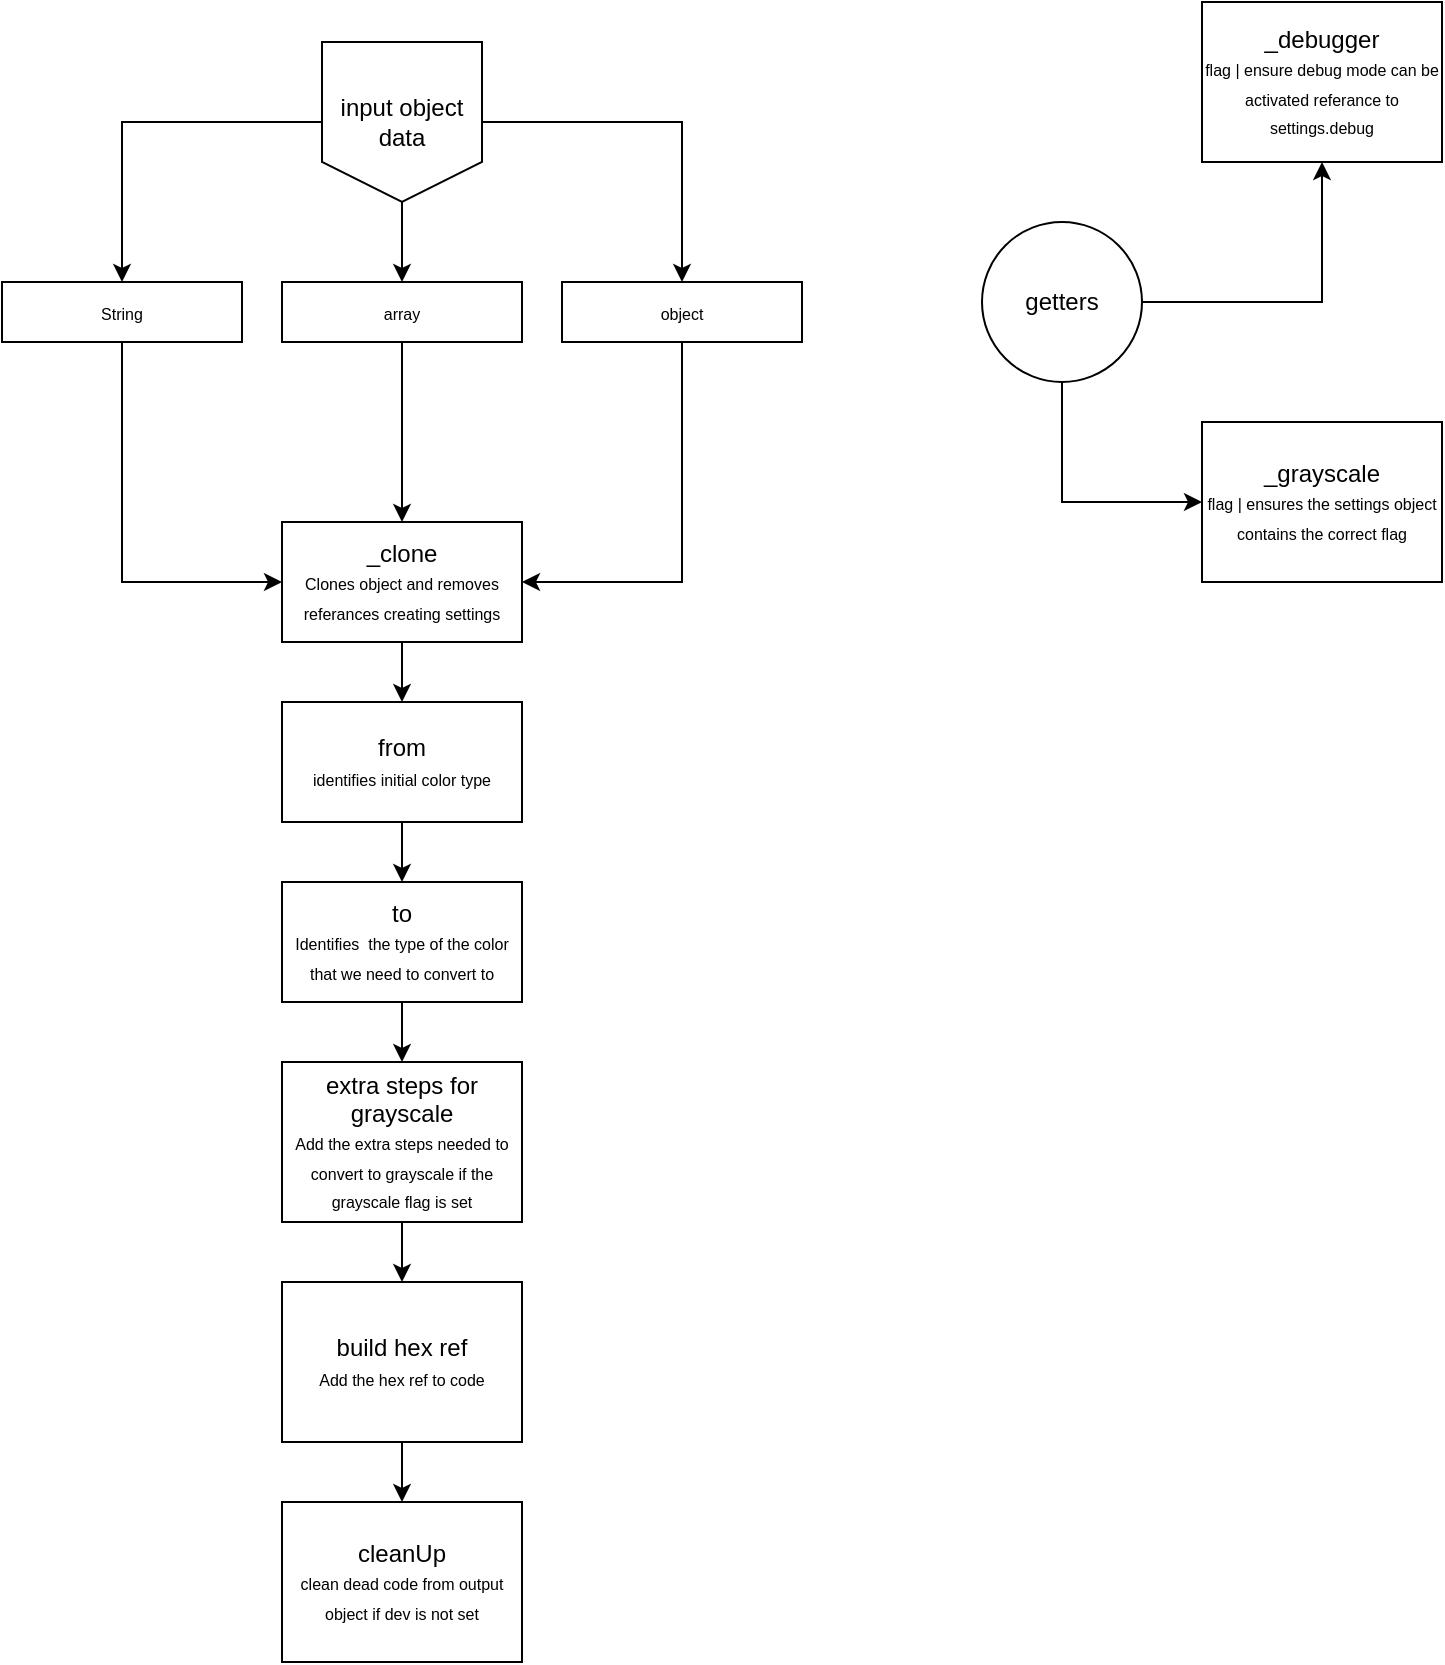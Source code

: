 <mxfile version="13.1.3" pages="3">
    <diagram id="6hGFLwfOUW9BJ-s0fimq" name="Page-1">
        <mxGraphModel dx="1237" dy="807" grid="1" gridSize="10" guides="1" tooltips="1" connect="1" arrows="1" fold="1" page="1" pageScale="1" pageWidth="827" pageHeight="1169" math="0" shadow="0">
            <root>
                <mxCell id="0"/>
                <mxCell id="1" parent="0"/>
                <mxCell id="20" style="edgeStyle=orthogonalEdgeStyle;rounded=0;orthogonalLoop=1;jettySize=auto;html=1;exitX=0.5;exitY=1;exitDx=0;exitDy=0;" parent="1" source="2" target="5" edge="1">
                    <mxGeometry relative="1" as="geometry">
                        <Array as="points">
                            <mxPoint x="130" y="300"/>
                        </Array>
                    </mxGeometry>
                </mxCell>
                <mxCell id="2" value="&lt;font style=&quot;font-size: 8px&quot;&gt;String&lt;/font&gt;" style="whiteSpace=wrap;html=1;" parent="1" vertex="1">
                    <mxGeometry x="70" y="150" width="120" height="30" as="geometry"/>
                </mxCell>
                <mxCell id="36" style="edgeStyle=orthogonalEdgeStyle;rounded=0;orthogonalLoop=1;jettySize=auto;html=1;entryX=0.5;entryY=0;entryDx=0;entryDy=0;" parent="1" source="5" target="28" edge="1">
                    <mxGeometry relative="1" as="geometry"/>
                </mxCell>
                <mxCell id="5" value="_clone&lt;br&gt;&lt;font style=&quot;font-size: 8px&quot;&gt;Clones object and removes referances creating settings&lt;/font&gt;" style="rounded=0;whiteSpace=wrap;html=1;" parent="1" vertex="1">
                    <mxGeometry x="210" y="270" width="120" height="60" as="geometry"/>
                </mxCell>
                <mxCell id="21" style="edgeStyle=orthogonalEdgeStyle;rounded=0;orthogonalLoop=1;jettySize=auto;html=1;" parent="1" source="14" target="5" edge="1">
                    <mxGeometry relative="1" as="geometry"/>
                </mxCell>
                <mxCell id="14" value="&lt;font style=&quot;font-size: 8px&quot;&gt;array&lt;/font&gt;" style="whiteSpace=wrap;html=1;" parent="1" vertex="1">
                    <mxGeometry x="210" y="150" width="120" height="30" as="geometry"/>
                </mxCell>
                <mxCell id="22" style="edgeStyle=orthogonalEdgeStyle;rounded=0;orthogonalLoop=1;jettySize=auto;html=1;entryX=1;entryY=0.5;entryDx=0;entryDy=0;" parent="1" source="15" target="5" edge="1">
                    <mxGeometry relative="1" as="geometry">
                        <Array as="points">
                            <mxPoint x="410" y="300"/>
                        </Array>
                    </mxGeometry>
                </mxCell>
                <mxCell id="15" value="&lt;font style=&quot;font-size: 8px&quot;&gt;object&lt;/font&gt;" style="whiteSpace=wrap;html=1;" parent="1" vertex="1">
                    <mxGeometry x="350" y="150" width="120" height="30" as="geometry"/>
                </mxCell>
                <mxCell id="17" style="edgeStyle=orthogonalEdgeStyle;rounded=0;orthogonalLoop=1;jettySize=auto;html=1;" parent="1" source="16" target="2" edge="1">
                    <mxGeometry relative="1" as="geometry"/>
                </mxCell>
                <mxCell id="18" style="edgeStyle=orthogonalEdgeStyle;rounded=0;orthogonalLoop=1;jettySize=auto;html=1;" parent="1" source="16" target="14" edge="1">
                    <mxGeometry relative="1" as="geometry"/>
                </mxCell>
                <mxCell id="19" style="edgeStyle=orthogonalEdgeStyle;rounded=0;orthogonalLoop=1;jettySize=auto;html=1;" parent="1" source="16" target="15" edge="1">
                    <mxGeometry relative="1" as="geometry"/>
                </mxCell>
                <mxCell id="16" value="input object data" style="shape=offPageConnector;whiteSpace=wrap;html=1;size=0.25;" parent="1" vertex="1">
                    <mxGeometry x="230" y="30" width="80" height="80" as="geometry"/>
                </mxCell>
                <mxCell id="45" style="edgeStyle=orthogonalEdgeStyle;rounded=0;orthogonalLoop=1;jettySize=auto;html=1;" parent="1" source="25" target="29" edge="1">
                    <mxGeometry relative="1" as="geometry"/>
                </mxCell>
                <mxCell id="46" style="edgeStyle=orthogonalEdgeStyle;rounded=0;orthogonalLoop=1;jettySize=auto;html=1;" parent="1" source="25" target="33" edge="1">
                    <mxGeometry relative="1" as="geometry">
                        <Array as="points">
                            <mxPoint x="600" y="260"/>
                        </Array>
                    </mxGeometry>
                </mxCell>
                <mxCell id="25" value="getters" style="ellipse;whiteSpace=wrap;html=1;aspect=fixed;" parent="1" vertex="1">
                    <mxGeometry x="560" y="120" width="80" height="80" as="geometry"/>
                </mxCell>
                <mxCell id="37" style="edgeStyle=orthogonalEdgeStyle;rounded=0;orthogonalLoop=1;jettySize=auto;html=1;" parent="1" source="28" target="35" edge="1">
                    <mxGeometry relative="1" as="geometry"/>
                </mxCell>
                <mxCell id="28" value="from&lt;br&gt;&lt;font style=&quot;font-size: 8px&quot;&gt;identifies initial color type&lt;/font&gt;" style="rounded=0;whiteSpace=wrap;html=1;" parent="1" vertex="1">
                    <mxGeometry x="210" y="360" width="120" height="60" as="geometry"/>
                </mxCell>
                <mxCell id="29" value="_debugger&lt;br&gt;&lt;font style=&quot;font-size: 8px&quot;&gt;flag | ensure debug mode can be activated referance to settings.debug&lt;/font&gt;" style="rounded=0;whiteSpace=wrap;html=1;" parent="1" vertex="1">
                    <mxGeometry x="670" y="10" width="120" height="80" as="geometry"/>
                </mxCell>
                <mxCell id="33" value="_grayscale&lt;br&gt;&lt;span style=&quot;font-size: 8px&quot;&gt;flag | ensures the settings object contains the correct flag&lt;/span&gt;" style="rounded=0;whiteSpace=wrap;html=1;" parent="1" vertex="1">
                    <mxGeometry x="670" y="220" width="120" height="80" as="geometry"/>
                </mxCell>
                <mxCell id="40" style="edgeStyle=orthogonalEdgeStyle;rounded=0;orthogonalLoop=1;jettySize=auto;html=1;entryX=0.5;entryY=0;entryDx=0;entryDy=0;" parent="1" source="35" target="39" edge="1">
                    <mxGeometry relative="1" as="geometry"/>
                </mxCell>
                <mxCell id="35" value="to&lt;br&gt;&lt;font style=&quot;font-size: 8px&quot;&gt;Identifies&amp;nbsp; the type of the color that we need to convert to&lt;/font&gt;" style="rounded=0;whiteSpace=wrap;html=1;" parent="1" vertex="1">
                    <mxGeometry x="210" y="450" width="120" height="60" as="geometry"/>
                </mxCell>
                <mxCell id="43" style="edgeStyle=orthogonalEdgeStyle;rounded=0;orthogonalLoop=1;jettySize=auto;html=1;entryX=0.5;entryY=0;entryDx=0;entryDy=0;" parent="1" source="39" target="42" edge="1">
                    <mxGeometry relative="1" as="geometry"/>
                </mxCell>
                <mxCell id="39" value="extra steps for grayscale&lt;br&gt;&lt;font style=&quot;font-size: 8px&quot;&gt;Add the extra steps needed to convert to grayscale if the grayscale flag is set&lt;/font&gt;" style="rounded=0;whiteSpace=wrap;html=1;" parent="1" vertex="1">
                    <mxGeometry x="210" y="540" width="120" height="80" as="geometry"/>
                </mxCell>
                <mxCell id="41" value="cleanUp&lt;br&gt;&lt;font style=&quot;font-size: 8px&quot;&gt;clean dead code from output object if dev is not set&lt;/font&gt;" style="rounded=0;whiteSpace=wrap;html=1;" parent="1" vertex="1">
                    <mxGeometry x="210" y="760" width="120" height="80" as="geometry"/>
                </mxCell>
                <mxCell id="44" style="edgeStyle=orthogonalEdgeStyle;rounded=0;orthogonalLoop=1;jettySize=auto;html=1;entryX=0.5;entryY=0;entryDx=0;entryDy=0;" parent="1" source="42" target="41" edge="1">
                    <mxGeometry relative="1" as="geometry"/>
                </mxCell>
                <mxCell id="42" value="&lt;font&gt;build hex ref&lt;br&gt;&lt;/font&gt;&lt;font style=&quot;font-size: 8px&quot;&gt;Add the hex ref to code&lt;/font&gt;" style="rounded=0;whiteSpace=wrap;html=1;" parent="1" vertex="1">
                    <mxGeometry x="210" y="650" width="120" height="80" as="geometry"/>
                </mxCell>
            </root>
        </mxGraphModel>
    </diagram>
    <diagram id="TbDlYRVojkHDhgm6UOZG" name="conversion match">
        <mxGraphModel dx="2064" dy="1976" grid="1" gridSize="10" guides="1" tooltips="1" connect="1" arrows="1" fold="1" page="1" pageScale="1" pageWidth="827" pageHeight="1169" math="0" shadow="0">
            <root>
                <mxCell id="fShRyl8vDvAT3IR87lhu-0"/>
                <mxCell id="fShRyl8vDvAT3IR87lhu-1" parent="fShRyl8vDvAT3IR87lhu-0"/>
                <mxCell id="fShRyl8vDvAT3IR87lhu-56" style="edgeStyle=orthogonalEdgeStyle;rounded=0;orthogonalLoop=1;jettySize=auto;html=1;entryX=0.25;entryY=1;entryDx=0;entryDy=0;" edge="1" parent="fShRyl8vDvAT3IR87lhu-1" source="fShRyl8vDvAT3IR87lhu-3" target="fShRyl8vDvAT3IR87lhu-25">
                    <mxGeometry relative="1" as="geometry">
                        <Array as="points">
                            <mxPoint x="100" y="60"/>
                            <mxPoint x="100" y="60"/>
                        </Array>
                    </mxGeometry>
                </mxCell>
                <mxCell id="fShRyl8vDvAT3IR87lhu-57" style="edgeStyle=orthogonalEdgeStyle;rounded=0;orthogonalLoop=1;jettySize=auto;html=1;entryX=0;entryY=0.25;entryDx=0;entryDy=0;" edge="1" parent="fShRyl8vDvAT3IR87lhu-1" source="fShRyl8vDvAT3IR87lhu-3" target="fShRyl8vDvAT3IR87lhu-22">
                    <mxGeometry relative="1" as="geometry">
                        <Array as="points">
                            <mxPoint x="270" y="100"/>
                            <mxPoint x="270" y="120"/>
                        </Array>
                    </mxGeometry>
                </mxCell>
                <mxCell id="fShRyl8vDvAT3IR87lhu-58" style="edgeStyle=orthogonalEdgeStyle;rounded=0;orthogonalLoop=1;jettySize=auto;html=1;entryX=1;entryY=0.25;entryDx=0;entryDy=0;exitX=0;exitY=0;exitDx=0;exitDy=0;" edge="1" parent="fShRyl8vDvAT3IR87lhu-1" source="fShRyl8vDvAT3IR87lhu-3" target="fShRyl8vDvAT3IR87lhu-28">
                    <mxGeometry relative="1" as="geometry"/>
                </mxCell>
                <mxCell id="fShRyl8vDvAT3IR87lhu-59" style="edgeStyle=orthogonalEdgeStyle;rounded=0;orthogonalLoop=1;jettySize=auto;html=1;entryX=1;entryY=0.25;entryDx=0;entryDy=0;" edge="1" parent="fShRyl8vDvAT3IR87lhu-1" source="fShRyl8vDvAT3IR87lhu-3" target="fShRyl8vDvAT3IR87lhu-16">
                    <mxGeometry relative="1" as="geometry">
                        <Array as="points">
                            <mxPoint x="45" y="140"/>
                            <mxPoint x="45" y="350"/>
                        </Array>
                    </mxGeometry>
                </mxCell>
                <mxCell id="fShRyl8vDvAT3IR87lhu-61" style="edgeStyle=orthogonalEdgeStyle;rounded=0;orthogonalLoop=1;jettySize=auto;html=1;entryX=0;entryY=0.75;entryDx=0;entryDy=0;" edge="1" parent="fShRyl8vDvAT3IR87lhu-1" source="fShRyl8vDvAT3IR87lhu-3" target="fShRyl8vDvAT3IR87lhu-10">
                    <mxGeometry relative="1" as="geometry">
                        <Array as="points">
                            <mxPoint x="140" y="580"/>
                        </Array>
                    </mxGeometry>
                </mxCell>
                <mxCell id="fShRyl8vDvAT3IR87lhu-3" value="RGB" style="whiteSpace=wrap;html=1;aspect=fixed;" vertex="1" parent="fShRyl8vDvAT3IR87lhu-1">
                    <mxGeometry x="80" y="80" width="80" height="80" as="geometry"/>
                </mxCell>
                <mxCell id="fShRyl8vDvAT3IR87lhu-15" style="edgeStyle=orthogonalEdgeStyle;rounded=0;orthogonalLoop=1;jettySize=auto;html=1;entryX=0.5;entryY=1;entryDx=0;entryDy=0;" edge="1" parent="fShRyl8vDvAT3IR87lhu-1" source="fShRyl8vDvAT3IR87lhu-5" target="fShRyl8vDvAT3IR87lhu-3">
                    <mxGeometry relative="1" as="geometry"/>
                </mxCell>
                <mxCell id="fShRyl8vDvAT3IR87lhu-5" value="cmyk" style="whiteSpace=wrap;html=1;aspect=fixed;" vertex="1" parent="fShRyl8vDvAT3IR87lhu-1">
                    <mxGeometry x="80" y="330" width="80" height="80" as="geometry"/>
                </mxCell>
                <mxCell id="fShRyl8vDvAT3IR87lhu-43" style="edgeStyle=orthogonalEdgeStyle;rounded=0;orthogonalLoop=1;jettySize=auto;html=1;entryX=1;entryY=0.5;entryDx=0;entryDy=0;" edge="1" parent="fShRyl8vDvAT3IR87lhu-1" source="fShRyl8vDvAT3IR87lhu-10" target="fShRyl8vDvAT3IR87lhu-39">
                    <mxGeometry relative="1" as="geometry">
                        <Array as="points">
                            <mxPoint x="330" y="560"/>
                            <mxPoint x="330" y="410"/>
                        </Array>
                    </mxGeometry>
                </mxCell>
                <mxCell id="fShRyl8vDvAT3IR87lhu-44" style="edgeStyle=orthogonalEdgeStyle;rounded=0;orthogonalLoop=1;jettySize=auto;html=1;" edge="1" parent="fShRyl8vDvAT3IR87lhu-1" source="fShRyl8vDvAT3IR87lhu-10" target="fShRyl8vDvAT3IR87lhu-38">
                    <mxGeometry relative="1" as="geometry">
                        <Array as="points">
                            <mxPoint x="375" y="580"/>
                            <mxPoint x="375" y="490"/>
                        </Array>
                    </mxGeometry>
                </mxCell>
                <mxCell id="fShRyl8vDvAT3IR87lhu-45" style="edgeStyle=orthogonalEdgeStyle;rounded=0;orthogonalLoop=1;jettySize=auto;html=1;entryX=0.25;entryY=1;entryDx=0;entryDy=0;" edge="1" parent="fShRyl8vDvAT3IR87lhu-1" source="fShRyl8vDvAT3IR87lhu-10" target="fShRyl8vDvAT3IR87lhu-3">
                    <mxGeometry relative="1" as="geometry"/>
                </mxCell>
                <mxCell id="fShRyl8vDvAT3IR87lhu-46" style="edgeStyle=orthogonalEdgeStyle;rounded=0;orthogonalLoop=1;jettySize=auto;html=1;entryX=0.25;entryY=1;entryDx=0;entryDy=0;" edge="1" parent="fShRyl8vDvAT3IR87lhu-1" source="fShRyl8vDvAT3IR87lhu-10" target="fShRyl8vDvAT3IR87lhu-39">
                    <mxGeometry relative="1" as="geometry">
                        <Array as="points">
                            <mxPoint x="250" y="500"/>
                            <mxPoint x="250" y="500"/>
                        </Array>
                    </mxGeometry>
                </mxCell>
                <mxCell id="fShRyl8vDvAT3IR87lhu-49" style="edgeStyle=orthogonalEdgeStyle;rounded=0;orthogonalLoop=1;jettySize=auto;html=1;entryX=1;entryY=0.75;entryDx=0;entryDy=0;" edge="1" parent="fShRyl8vDvAT3IR87lhu-1" source="fShRyl8vDvAT3IR87lhu-10" target="fShRyl8vDvAT3IR87lhu-3">
                    <mxGeometry relative="1" as="geometry">
                        <Array as="points">
                            <mxPoint x="195" y="540"/>
                            <mxPoint x="195" y="140"/>
                        </Array>
                    </mxGeometry>
                </mxCell>
                <mxCell id="fShRyl8vDvAT3IR87lhu-10" value="LAB" style="whiteSpace=wrap;html=1;aspect=fixed;" vertex="1" parent="fShRyl8vDvAT3IR87lhu-1">
                    <mxGeometry x="230" y="520" width="80" height="80" as="geometry"/>
                </mxCell>
                <mxCell id="fShRyl8vDvAT3IR87lhu-17" style="edgeStyle=orthogonalEdgeStyle;rounded=0;orthogonalLoop=1;jettySize=auto;html=1;" edge="1" parent="fShRyl8vDvAT3IR87lhu-1" source="fShRyl8vDvAT3IR87lhu-16" target="fShRyl8vDvAT3IR87lhu-5">
                    <mxGeometry relative="1" as="geometry"/>
                </mxCell>
                <mxCell id="fShRyl8vDvAT3IR87lhu-18" style="edgeStyle=orthogonalEdgeStyle;rounded=0;orthogonalLoop=1;jettySize=auto;html=1;entryX=0;entryY=0.5;entryDx=0;entryDy=0;" edge="1" parent="fShRyl8vDvAT3IR87lhu-1" source="fShRyl8vDvAT3IR87lhu-16" target="fShRyl8vDvAT3IR87lhu-3">
                    <mxGeometry relative="1" as="geometry">
                        <Array as="points">
                            <mxPoint x="-10" y="120"/>
                        </Array>
                    </mxGeometry>
                </mxCell>
                <mxCell id="fShRyl8vDvAT3IR87lhu-21" style="edgeStyle=orthogonalEdgeStyle;rounded=0;orthogonalLoop=1;jettySize=auto;html=1;" edge="1" parent="fShRyl8vDvAT3IR87lhu-1" source="fShRyl8vDvAT3IR87lhu-16" target="fShRyl8vDvAT3IR87lhu-20">
                    <mxGeometry relative="1" as="geometry"/>
                </mxCell>
                <mxCell id="fShRyl8vDvAT3IR87lhu-16" value="grayscale" style="whiteSpace=wrap;html=1;aspect=fixed;" vertex="1" parent="fShRyl8vDvAT3IR87lhu-1">
                    <mxGeometry x="-70" y="330" width="80" height="80" as="geometry"/>
                </mxCell>
                <mxCell id="fShRyl8vDvAT3IR87lhu-20" value="W" style="whiteSpace=wrap;html=1;aspect=fixed;" vertex="1" parent="fShRyl8vDvAT3IR87lhu-1">
                    <mxGeometry x="-70" y="520" width="80" height="80" as="geometry"/>
                </mxCell>
                <mxCell id="fShRyl8vDvAT3IR87lhu-22" value="RGBA" style="whiteSpace=wrap;html=1;aspect=fixed;" vertex="1" parent="fShRyl8vDvAT3IR87lhu-1">
                    <mxGeometry x="300" y="100" width="80" height="80" as="geometry"/>
                </mxCell>
                <mxCell id="fShRyl8vDvAT3IR87lhu-26" style="edgeStyle=orthogonalEdgeStyle;rounded=0;orthogonalLoop=1;jettySize=auto;html=1;entryX=0;entryY=0.5;entryDx=0;entryDy=0;" edge="1" parent="fShRyl8vDvAT3IR87lhu-1" source="fShRyl8vDvAT3IR87lhu-23" target="fShRyl8vDvAT3IR87lhu-25">
                    <mxGeometry relative="1" as="geometry"/>
                </mxCell>
                <mxCell id="fShRyl8vDvAT3IR87lhu-23" value="Hex3" style="whiteSpace=wrap;html=1;aspect=fixed;" vertex="1" parent="fShRyl8vDvAT3IR87lhu-1">
                    <mxGeometry x="-130" y="-100" width="80" height="80" as="geometry"/>
                </mxCell>
                <mxCell id="fShRyl8vDvAT3IR87lhu-37" style="edgeStyle=orthogonalEdgeStyle;rounded=0;orthogonalLoop=1;jettySize=auto;html=1;entryX=1;entryY=0.5;entryDx=0;entryDy=0;" edge="1" parent="fShRyl8vDvAT3IR87lhu-1" source="fShRyl8vDvAT3IR87lhu-24" target="fShRyl8vDvAT3IR87lhu-3">
                    <mxGeometry relative="1" as="geometry">
                        <Array as="points">
                            <mxPoint x="230" y="270"/>
                            <mxPoint x="230" y="120"/>
                        </Array>
                    </mxGeometry>
                </mxCell>
                <mxCell id="fShRyl8vDvAT3IR87lhu-24" value="HTML" style="whiteSpace=wrap;html=1;aspect=fixed;" vertex="1" parent="fShRyl8vDvAT3IR87lhu-1">
                    <mxGeometry x="300" y="230" width="80" height="80" as="geometry"/>
                </mxCell>
                <mxCell id="fShRyl8vDvAT3IR87lhu-27" style="edgeStyle=orthogonalEdgeStyle;rounded=0;orthogonalLoop=1;jettySize=auto;html=1;entryX=1;entryY=0.75;entryDx=0;entryDy=0;" edge="1" parent="fShRyl8vDvAT3IR87lhu-1" source="fShRyl8vDvAT3IR87lhu-25" target="fShRyl8vDvAT3IR87lhu-23">
                    <mxGeometry relative="1" as="geometry">
                        <Array as="points">
                            <mxPoint x="50" y="-40"/>
                            <mxPoint x="50" y="-40"/>
                        </Array>
                    </mxGeometry>
                </mxCell>
                <mxCell id="fShRyl8vDvAT3IR87lhu-30" style="edgeStyle=orthogonalEdgeStyle;rounded=0;orthogonalLoop=1;jettySize=auto;html=1;" edge="1" parent="fShRyl8vDvAT3IR87lhu-1" source="fShRyl8vDvAT3IR87lhu-25" target="fShRyl8vDvAT3IR87lhu-29">
                    <mxGeometry relative="1" as="geometry"/>
                </mxCell>
                <mxCell id="fShRyl8vDvAT3IR87lhu-32" style="edgeStyle=orthogonalEdgeStyle;rounded=0;orthogonalLoop=1;jettySize=auto;html=1;entryX=0.5;entryY=0;entryDx=0;entryDy=0;" edge="1" parent="fShRyl8vDvAT3IR87lhu-1" source="fShRyl8vDvAT3IR87lhu-25" target="fShRyl8vDvAT3IR87lhu-3">
                    <mxGeometry relative="1" as="geometry"/>
                </mxCell>
                <mxCell id="fShRyl8vDvAT3IR87lhu-25" value="Hex6" style="whiteSpace=wrap;html=1;aspect=fixed;" vertex="1" parent="fShRyl8vDvAT3IR87lhu-1">
                    <mxGeometry x="80" y="-100" width="80" height="80" as="geometry"/>
                </mxCell>
                <mxCell id="fShRyl8vDvAT3IR87lhu-35" style="edgeStyle=orthogonalEdgeStyle;rounded=0;orthogonalLoop=1;jettySize=auto;html=1;entryX=0;entryY=0.25;entryDx=0;entryDy=0;" edge="1" parent="fShRyl8vDvAT3IR87lhu-1" source="fShRyl8vDvAT3IR87lhu-28" target="fShRyl8vDvAT3IR87lhu-3">
                    <mxGeometry relative="1" as="geometry"/>
                </mxCell>
                <mxCell id="fShRyl8vDvAT3IR87lhu-36" style="edgeStyle=orthogonalEdgeStyle;rounded=0;orthogonalLoop=1;jettySize=auto;html=1;entryX=0;entryY=0.5;entryDx=0;entryDy=0;" edge="1" parent="fShRyl8vDvAT3IR87lhu-1" source="fShRyl8vDvAT3IR87lhu-28" target="fShRyl8vDvAT3IR87lhu-20">
                    <mxGeometry relative="1" as="geometry">
                        <Array as="points">
                            <mxPoint x="-150" y="560"/>
                        </Array>
                    </mxGeometry>
                </mxCell>
                <mxCell id="fShRyl8vDvAT3IR87lhu-28" value="HSL" style="whiteSpace=wrap;html=1;aspect=fixed;" vertex="1" parent="fShRyl8vDvAT3IR87lhu-1">
                    <mxGeometry x="-190" y="30" width="80" height="80" as="geometry"/>
                </mxCell>
                <mxCell id="fShRyl8vDvAT3IR87lhu-33" style="edgeStyle=orthogonalEdgeStyle;rounded=0;orthogonalLoop=1;jettySize=auto;html=1;entryX=1;entryY=0;entryDx=0;entryDy=0;" edge="1" parent="fShRyl8vDvAT3IR87lhu-1" source="fShRyl8vDvAT3IR87lhu-29" target="fShRyl8vDvAT3IR87lhu-3">
                    <mxGeometry relative="1" as="geometry">
                        <Array as="points">
                            <mxPoint x="250" y="80"/>
                        </Array>
                    </mxGeometry>
                </mxCell>
                <mxCell id="fShRyl8vDvAT3IR87lhu-34" style="edgeStyle=orthogonalEdgeStyle;rounded=0;orthogonalLoop=1;jettySize=auto;html=1;entryX=0.5;entryY=0;entryDx=0;entryDy=0;" edge="1" parent="fShRyl8vDvAT3IR87lhu-1" source="fShRyl8vDvAT3IR87lhu-29" target="fShRyl8vDvAT3IR87lhu-22">
                    <mxGeometry relative="1" as="geometry">
                        <Array as="points">
                            <mxPoint x="300" y="35"/>
                            <mxPoint x="340" y="35"/>
                        </Array>
                    </mxGeometry>
                </mxCell>
                <mxCell id="fShRyl8vDvAT3IR87lhu-29" value="Hex8" style="whiteSpace=wrap;html=1;aspect=fixed;" vertex="1" parent="fShRyl8vDvAT3IR87lhu-1">
                    <mxGeometry x="240" y="-100" width="80" height="80" as="geometry"/>
                </mxCell>
                <mxCell id="fShRyl8vDvAT3IR87lhu-50" style="edgeStyle=orthogonalEdgeStyle;rounded=0;orthogonalLoop=1;jettySize=auto;html=1;entryX=0.75;entryY=0;entryDx=0;entryDy=0;" edge="1" parent="fShRyl8vDvAT3IR87lhu-1" source="fShRyl8vDvAT3IR87lhu-38" target="fShRyl8vDvAT3IR87lhu-3">
                    <mxGeometry relative="1" as="geometry">
                        <Array as="points">
                            <mxPoint x="500" y="60"/>
                            <mxPoint x="140" y="60"/>
                        </Array>
                    </mxGeometry>
                </mxCell>
                <mxCell id="fShRyl8vDvAT3IR87lhu-51" style="edgeStyle=orthogonalEdgeStyle;rounded=0;orthogonalLoop=1;jettySize=auto;html=1;entryX=1;entryY=0.25;entryDx=0;entryDy=0;" edge="1" parent="fShRyl8vDvAT3IR87lhu-1" source="fShRyl8vDvAT3IR87lhu-38" target="fShRyl8vDvAT3IR87lhu-5">
                    <mxGeometry relative="1" as="geometry">
                        <Array as="points">
                            <mxPoint x="480" y="350"/>
                        </Array>
                    </mxGeometry>
                </mxCell>
                <mxCell id="fShRyl8vDvAT3IR87lhu-52" style="edgeStyle=orthogonalEdgeStyle;rounded=0;orthogonalLoop=1;jettySize=auto;html=1;entryX=0.75;entryY=1;entryDx=0;entryDy=0;" edge="1" parent="fShRyl8vDvAT3IR87lhu-1" source="fShRyl8vDvAT3IR87lhu-38" target="fShRyl8vDvAT3IR87lhu-10">
                    <mxGeometry relative="1" as="geometry">
                        <Array as="points">
                            <mxPoint x="460" y="620"/>
                            <mxPoint x="290" y="620"/>
                        </Array>
                    </mxGeometry>
                </mxCell>
                <mxCell id="fShRyl8vDvAT3IR87lhu-38" value="RAL" style="whiteSpace=wrap;html=1;aspect=fixed;" vertex="1" parent="fShRyl8vDvAT3IR87lhu-1">
                    <mxGeometry x="440" y="450" width="80" height="80" as="geometry"/>
                </mxCell>
                <mxCell id="fShRyl8vDvAT3IR87lhu-40" style="edgeStyle=orthogonalEdgeStyle;rounded=0;orthogonalLoop=1;jettySize=auto;html=1;" edge="1" parent="fShRyl8vDvAT3IR87lhu-1" source="fShRyl8vDvAT3IR87lhu-39">
                    <mxGeometry relative="1" as="geometry">
                        <mxPoint x="160" y="160" as="targetPoint"/>
                        <Array as="points">
                            <mxPoint x="270" y="310"/>
                            <mxPoint x="160" y="310"/>
                            <mxPoint x="160" y="160"/>
                        </Array>
                    </mxGeometry>
                </mxCell>
                <mxCell id="fShRyl8vDvAT3IR87lhu-41" style="edgeStyle=orthogonalEdgeStyle;rounded=0;orthogonalLoop=1;jettySize=auto;html=1;" edge="1" parent="fShRyl8vDvAT3IR87lhu-1" source="fShRyl8vDvAT3IR87lhu-39">
                    <mxGeometry relative="1" as="geometry">
                        <mxPoint x="160" y="400" as="targetPoint"/>
                        <Array as="points">
                            <mxPoint x="160" y="400"/>
                        </Array>
                    </mxGeometry>
                </mxCell>
                <mxCell id="fShRyl8vDvAT3IR87lhu-42" style="edgeStyle=orthogonalEdgeStyle;rounded=0;orthogonalLoop=1;jettySize=auto;html=1;" edge="1" parent="fShRyl8vDvAT3IR87lhu-1" source="fShRyl8vDvAT3IR87lhu-39" target="fShRyl8vDvAT3IR87lhu-10">
                    <mxGeometry relative="1" as="geometry"/>
                </mxCell>
                <mxCell id="fShRyl8vDvAT3IR87lhu-39" value="Pantone" style="whiteSpace=wrap;html=1;aspect=fixed;" vertex="1" parent="fShRyl8vDvAT3IR87lhu-1">
                    <mxGeometry x="230" y="370" width="80" height="80" as="geometry"/>
                </mxCell>
                <mxCell id="fShRyl8vDvAT3IR87lhu-53" value="RAL" style="whiteSpace=wrap;html=1;aspect=fixed;" vertex="1" parent="fShRyl8vDvAT3IR87lhu-1">
                    <mxGeometry x="210" y="880" width="80" height="80" as="geometry"/>
                </mxCell>
                <mxCell id="fShRyl8vDvAT3IR87lhu-55" style="edgeStyle=orthogonalEdgeStyle;rounded=0;orthogonalLoop=1;jettySize=auto;html=1;entryX=0.75;entryY=1;entryDx=0;entryDy=0;" edge="1" parent="fShRyl8vDvAT3IR87lhu-1" source="fShRyl8vDvAT3IR87lhu-54" target="fShRyl8vDvAT3IR87lhu-38">
                    <mxGeometry relative="1" as="geometry">
                        <Array as="points">
                            <mxPoint x="500" y="660"/>
                            <mxPoint x="500" y="660"/>
                        </Array>
                    </mxGeometry>
                </mxCell>
                <mxCell id="fShRyl8vDvAT3IR87lhu-54" value="RAL BY NAME" style="whiteSpace=wrap;html=1;aspect=fixed;" vertex="1" parent="fShRyl8vDvAT3IR87lhu-1">
                    <mxGeometry x="440" y="700" width="80" height="80" as="geometry"/>
                </mxCell>
            </root>
        </mxGraphModel>
    </diagram>
    <diagram id="ML0Ba5e0dy3ruXWduI0j" name="Page-3">
        <mxGraphModel dx="2064" dy="807" grid="1" gridSize="10" guides="1" tooltips="1" connect="1" arrows="1" fold="1" page="1" pageScale="1" pageWidth="827" pageHeight="1169" math="0" shadow="0">
            <root>
                <mxCell id="ECDoxLb0vwSa8vrEiKW2-0"/>
                <mxCell id="ECDoxLb0vwSa8vrEiKW2-1" parent="ECDoxLb0vwSa8vrEiKW2-0"/>
                <mxCell id="ECDoxLb0vwSa8vrEiKW2-5" style="edgeStyle=orthogonalEdgeStyle;rounded=0;orthogonalLoop=1;jettySize=auto;html=1;" edge="1" parent="ECDoxLb0vwSa8vrEiKW2-1" source="ECDoxLb0vwSa8vrEiKW2-2" target="ECDoxLb0vwSa8vrEiKW2-4">
                    <mxGeometry relative="1" as="geometry">
                        <Array as="points">
                            <mxPoint x="280" y="10"/>
                            <mxPoint x="770" y="10"/>
                            <mxPoint x="770" y="890"/>
                            <mxPoint x="260" y="890"/>
                        </Array>
                    </mxGeometry>
                </mxCell>
                <mxCell id="IH5fYErbVLdfq6GEtSmK-12" style="edgeStyle=orthogonalEdgeStyle;rounded=0;orthogonalLoop=1;jettySize=auto;html=1;entryX=1;entryY=0.25;entryDx=0;entryDy=0;" edge="1" parent="ECDoxLb0vwSa8vrEiKW2-1" source="ECDoxLb0vwSa8vrEiKW2-2" target="IH5fYErbVLdfq6GEtSmK-7">
                    <mxGeometry relative="1" as="geometry">
                        <Array as="points">
                            <mxPoint x="90" y="190"/>
                            <mxPoint x="90" y="190"/>
                        </Array>
                    </mxGeometry>
                </mxCell>
                <mxCell id="IH5fYErbVLdfq6GEtSmK-16" style="edgeStyle=orthogonalEdgeStyle;rounded=0;orthogonalLoop=1;jettySize=auto;html=1;entryX=0;entryY=0.25;entryDx=0;entryDy=0;" edge="1" parent="ECDoxLb0vwSa8vrEiKW2-1" source="ECDoxLb0vwSa8vrEiKW2-2" target="IH5fYErbVLdfq6GEtSmK-14">
                    <mxGeometry relative="1" as="geometry">
                        <Array as="points">
                            <mxPoint x="440" y="250"/>
                            <mxPoint x="440" y="250"/>
                        </Array>
                    </mxGeometry>
                </mxCell>
                <mxCell id="IH5fYErbVLdfq6GEtSmK-19" style="edgeStyle=orthogonalEdgeStyle;rounded=0;orthogonalLoop=1;jettySize=auto;html=1;entryX=1;entryY=0.25;entryDx=0;entryDy=0;" edge="1" parent="ECDoxLb0vwSa8vrEiKW2-1" source="ECDoxLb0vwSa8vrEiKW2-2" target="IH5fYErbVLdfq6GEtSmK-18">
                    <mxGeometry relative="1" as="geometry">
                        <Array as="points">
                            <mxPoint x="30" y="300"/>
                            <mxPoint x="30" y="330"/>
                        </Array>
                    </mxGeometry>
                </mxCell>
                <mxCell id="IH5fYErbVLdfq6GEtSmK-26" style="edgeStyle=orthogonalEdgeStyle;rounded=0;orthogonalLoop=1;jettySize=auto;html=1;entryX=0;entryY=0.25;entryDx=0;entryDy=0;" edge="1" parent="ECDoxLb0vwSa8vrEiKW2-1" source="ECDoxLb0vwSa8vrEiKW2-2" target="IH5fYErbVLdfq6GEtSmK-2">
                    <mxGeometry relative="1" as="geometry">
                        <Array as="points">
                            <mxPoint x="350" y="70"/>
                        </Array>
                    </mxGeometry>
                </mxCell>
                <mxCell id="IH5fYErbVLdfq6GEtSmK-36" style="edgeStyle=orthogonalEdgeStyle;rounded=0;orthogonalLoop=1;jettySize=auto;html=1;" edge="1" parent="ECDoxLb0vwSa8vrEiKW2-1" source="ECDoxLb0vwSa8vrEiKW2-2" target="IH5fYErbVLdfq6GEtSmK-31">
                    <mxGeometry relative="1" as="geometry">
                        <Array as="points">
                            <mxPoint x="160" y="430"/>
                            <mxPoint x="-120" y="430"/>
                        </Array>
                    </mxGeometry>
                </mxCell>
                <mxCell id="ECDoxLb0vwSa8vrEiKW2-2" value="RGB" style="whiteSpace=wrap;html=1;aspect=fixed;" vertex="1" parent="ECDoxLb0vwSa8vrEiKW2-1">
                    <mxGeometry x="140" y="90" width="240" height="240" as="geometry"/>
                </mxCell>
                <mxCell id="IH5fYErbVLdfq6GEtSmK-6" style="edgeStyle=orthogonalEdgeStyle;rounded=0;orthogonalLoop=1;jettySize=auto;html=1;entryX=0.5;entryY=0;entryDx=0;entryDy=0;" edge="1" parent="ECDoxLb0vwSa8vrEiKW2-1" source="ECDoxLb0vwSa8vrEiKW2-4" target="ECDoxLb0vwSa8vrEiKW2-2">
                    <mxGeometry relative="1" as="geometry">
                        <Array as="points">
                            <mxPoint x="250" y="890"/>
                            <mxPoint x="-380" y="890"/>
                            <mxPoint x="-380" y="10"/>
                            <mxPoint x="260" y="10"/>
                        </Array>
                    </mxGeometry>
                </mxCell>
                <mxCell id="ECDoxLb0vwSa8vrEiKW2-4" value="CMYK" style="whiteSpace=wrap;html=1;aspect=fixed;" vertex="1" parent="ECDoxLb0vwSa8vrEiKW2-1">
                    <mxGeometry x="140" y="530" width="240" height="240" as="geometry"/>
                </mxCell>
                <mxCell id="IH5fYErbVLdfq6GEtSmK-1" style="edgeStyle=orthogonalEdgeStyle;rounded=0;orthogonalLoop=1;jettySize=auto;html=1;entryX=0.408;entryY=0.004;entryDx=0;entryDy=0;entryPerimeter=0;" edge="1" parent="ECDoxLb0vwSa8vrEiKW2-1" source="IH5fYErbVLdfq6GEtSmK-0" target="ECDoxLb0vwSa8vrEiKW2-2">
                    <mxGeometry relative="1" as="geometry">
                        <Array as="points">
                            <mxPoint x="60" y="30"/>
                            <mxPoint x="238" y="30"/>
                        </Array>
                    </mxGeometry>
                </mxCell>
                <mxCell id="IH5fYErbVLdfq6GEtSmK-0" value="RAL" style="whiteSpace=wrap;html=1;aspect=fixed;" vertex="1" parent="ECDoxLb0vwSa8vrEiKW2-1">
                    <mxGeometry x="20" y="50" width="80" height="80" as="geometry"/>
                </mxCell>
                <mxCell id="IH5fYErbVLdfq6GEtSmK-5" style="edgeStyle=orthogonalEdgeStyle;rounded=0;orthogonalLoop=1;jettySize=auto;html=1;entryX=0.75;entryY=0;entryDx=0;entryDy=0;" edge="1" parent="ECDoxLb0vwSa8vrEiKW2-1" source="IH5fYErbVLdfq6GEtSmK-2" target="ECDoxLb0vwSa8vrEiKW2-2">
                    <mxGeometry relative="1" as="geometry">
                        <Array as="points">
                            <mxPoint x="454" y="30"/>
                            <mxPoint x="320" y="30"/>
                        </Array>
                    </mxGeometry>
                </mxCell>
                <mxCell id="IH5fYErbVLdfq6GEtSmK-2" value="RGBA" style="whiteSpace=wrap;html=1;aspect=fixed;" vertex="1" parent="ECDoxLb0vwSa8vrEiKW2-1">
                    <mxGeometry x="414" y="50" width="80" height="80" as="geometry"/>
                </mxCell>
                <mxCell id="IH5fYErbVLdfq6GEtSmK-4" style="edgeStyle=orthogonalEdgeStyle;rounded=0;orthogonalLoop=1;jettySize=auto;html=1;" edge="1" parent="ECDoxLb0vwSa8vrEiKW2-1" source="IH5fYErbVLdfq6GEtSmK-3" target="IH5fYErbVLdfq6GEtSmK-0">
                    <mxGeometry relative="1" as="geometry">
                        <mxPoint x="-20" y="90" as="targetPoint"/>
                    </mxGeometry>
                </mxCell>
                <mxCell id="IH5fYErbVLdfq6GEtSmK-3" value="RAL BY NAME" style="whiteSpace=wrap;html=1;aspect=fixed;" vertex="1" parent="ECDoxLb0vwSa8vrEiKW2-1">
                    <mxGeometry x="-160" y="50" width="80" height="80" as="geometry"/>
                </mxCell>
                <mxCell id="IH5fYErbVLdfq6GEtSmK-8" style="edgeStyle=orthogonalEdgeStyle;rounded=0;orthogonalLoop=1;jettySize=auto;html=1;entryX=0;entryY=0.5;entryDx=0;entryDy=0;" edge="1" parent="ECDoxLb0vwSa8vrEiKW2-1" source="IH5fYErbVLdfq6GEtSmK-7" target="ECDoxLb0vwSa8vrEiKW2-2">
                    <mxGeometry relative="1" as="geometry"/>
                </mxCell>
                <mxCell id="IH5fYErbVLdfq6GEtSmK-7" value="XYZ" style="whiteSpace=wrap;html=1;aspect=fixed;" vertex="1" parent="ECDoxLb0vwSa8vrEiKW2-1">
                    <mxGeometry x="-160" y="170" width="80" height="80" as="geometry"/>
                </mxCell>
                <mxCell id="IH5fYErbVLdfq6GEtSmK-11" style="edgeStyle=orthogonalEdgeStyle;rounded=0;orthogonalLoop=1;jettySize=auto;html=1;entryX=0;entryY=0.25;entryDx=0;entryDy=0;" edge="1" parent="ECDoxLb0vwSa8vrEiKW2-1" source="IH5fYErbVLdfq6GEtSmK-10" target="ECDoxLb0vwSa8vrEiKW2-2">
                    <mxGeometry relative="1" as="geometry"/>
                </mxCell>
                <mxCell id="IH5fYErbVLdfq6GEtSmK-10" value="W" style="whiteSpace=wrap;html=1;aspect=fixed;" vertex="1" parent="ECDoxLb0vwSa8vrEiKW2-1">
                    <mxGeometry x="-310" y="110" width="80" height="80" as="geometry"/>
                </mxCell>
                <mxCell id="IH5fYErbVLdfq6GEtSmK-15" style="edgeStyle=orthogonalEdgeStyle;rounded=0;orthogonalLoop=1;jettySize=auto;html=1;entryX=1;entryY=0.75;entryDx=0;entryDy=0;" edge="1" parent="ECDoxLb0vwSa8vrEiKW2-1" source="IH5fYErbVLdfq6GEtSmK-14" target="ECDoxLb0vwSa8vrEiKW2-2">
                    <mxGeometry relative="1" as="geometry"/>
                </mxCell>
                <mxCell id="IH5fYErbVLdfq6GEtSmK-14" value="HTML" style="whiteSpace=wrap;html=1;aspect=fixed;" vertex="1" parent="ECDoxLb0vwSa8vrEiKW2-1">
                    <mxGeometry x="620" y="230" width="80" height="80" as="geometry"/>
                </mxCell>
                <mxCell id="IH5fYErbVLdfq6GEtSmK-18" value="LAB" style="whiteSpace=wrap;html=1;aspect=fixed;" vertex="1" parent="ECDoxLb0vwSa8vrEiKW2-1">
                    <mxGeometry x="-160" y="310" width="80" height="80" as="geometry"/>
                </mxCell>
                <mxCell id="IH5fYErbVLdfq6GEtSmK-22" style="edgeStyle=orthogonalEdgeStyle;rounded=0;orthogonalLoop=1;jettySize=auto;html=1;entryX=1.008;entryY=0.396;entryDx=0;entryDy=0;entryPerimeter=0;" edge="1" parent="ECDoxLb0vwSa8vrEiKW2-1" source="IH5fYErbVLdfq6GEtSmK-20" target="ECDoxLb0vwSa8vrEiKW2-2">
                    <mxGeometry relative="1" as="geometry">
                        <Array as="points">
                            <mxPoint x="660" y="185"/>
                        </Array>
                    </mxGeometry>
                </mxCell>
                <mxCell id="IH5fYErbVLdfq6GEtSmK-20" value="Grayscale" style="whiteSpace=wrap;html=1;aspect=fixed;" vertex="1" parent="ECDoxLb0vwSa8vrEiKW2-1">
                    <mxGeometry x="620" y="80" width="80" height="80" as="geometry"/>
                </mxCell>
                <mxCell id="IH5fYErbVLdfq6GEtSmK-25" style="edgeStyle=orthogonalEdgeStyle;rounded=0;orthogonalLoop=1;jettySize=auto;html=1;entryX=0.875;entryY=1.008;entryDx=0;entryDy=0;entryPerimeter=0;" edge="1" parent="ECDoxLb0vwSa8vrEiKW2-1" source="IH5fYErbVLdfq6GEtSmK-24" target="ECDoxLb0vwSa8vrEiKW2-2">
                    <mxGeometry relative="1" as="geometry"/>
                </mxCell>
                <mxCell id="IH5fYErbVLdfq6GEtSmK-24" value="HSL" style="whiteSpace=wrap;html=1;aspect=fixed;" vertex="1" parent="ECDoxLb0vwSa8vrEiKW2-1">
                    <mxGeometry x="540" y="380" width="80" height="80" as="geometry"/>
                </mxCell>
                <mxCell id="IH5fYErbVLdfq6GEtSmK-31" value="Hex6" style="rounded=0;whiteSpace=wrap;html=1;" vertex="1" parent="ECDoxLb0vwSa8vrEiKW2-1">
                    <mxGeometry x="-160" y="480" width="80" height="150" as="geometry"/>
                </mxCell>
                <mxCell id="IH5fYErbVLdfq6GEtSmK-33" value="Hex3" style="rounded=0;whiteSpace=wrap;html=1;" vertex="1" parent="ECDoxLb0vwSa8vrEiKW2-1">
                    <mxGeometry x="-260" y="480" width="40" height="150" as="geometry"/>
                </mxCell>
                <mxCell id="IH5fYErbVLdfq6GEtSmK-34" value="HEX8" style="rounded=0;whiteSpace=wrap;html=1;" vertex="1" parent="ECDoxLb0vwSa8vrEiKW2-1">
                    <mxGeometry x="-20" y="480" width="40" height="150" as="geometry"/>
                </mxCell>
            </root>
        </mxGraphModel>
    </diagram>
</mxfile>